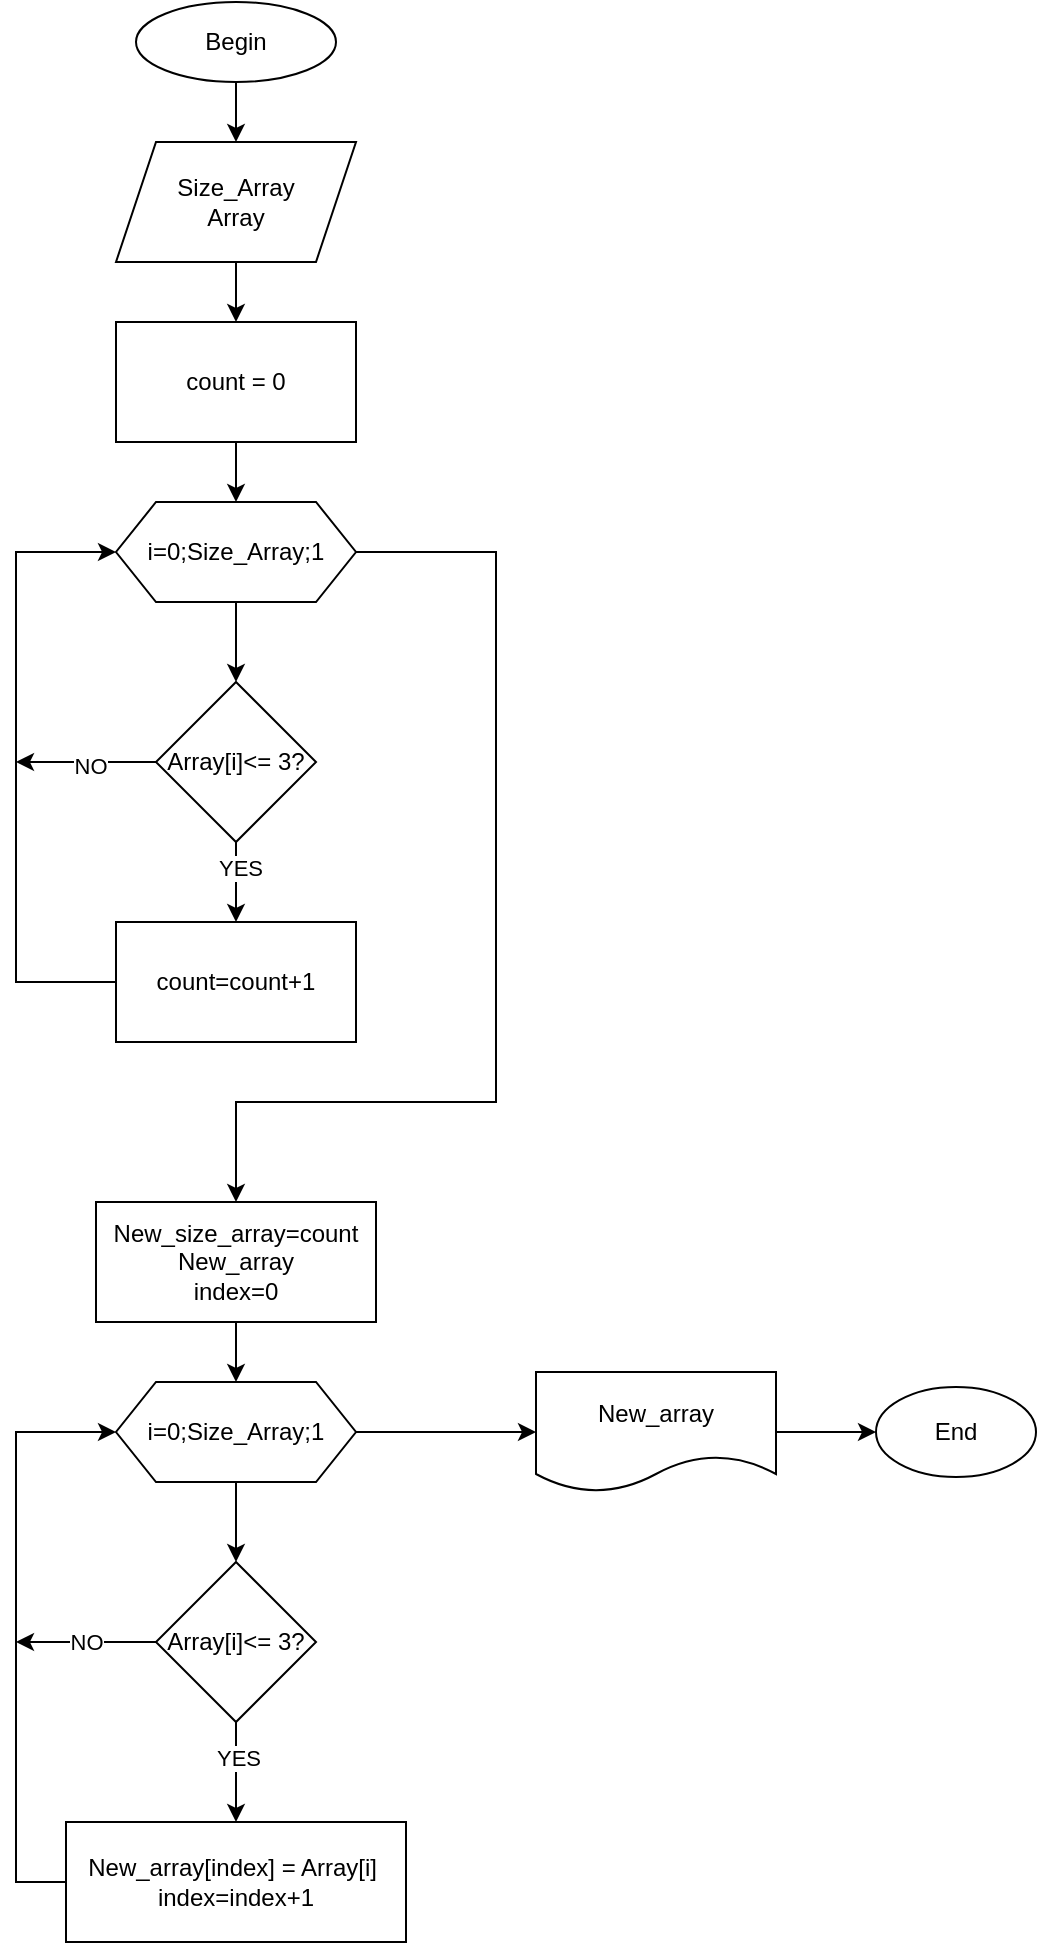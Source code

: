 <mxfile version="21.6.9" type="device">
  <diagram name="Страница — 1" id="1WF4-syRbzQyHkfDTN4-">
    <mxGraphModel dx="1050" dy="581" grid="1" gridSize="10" guides="1" tooltips="1" connect="1" arrows="1" fold="1" page="1" pageScale="1" pageWidth="827" pageHeight="1169" math="0" shadow="0">
      <root>
        <mxCell id="0" />
        <mxCell id="1" parent="0" />
        <mxCell id="Uvm_3Z7u6msLeB1A8Q9c-4" style="edgeStyle=orthogonalEdgeStyle;rounded=0;orthogonalLoop=1;jettySize=auto;html=1;entryX=0.5;entryY=0;entryDx=0;entryDy=0;" edge="1" parent="1" source="Uvm_3Z7u6msLeB1A8Q9c-1" target="Uvm_3Z7u6msLeB1A8Q9c-2">
          <mxGeometry relative="1" as="geometry" />
        </mxCell>
        <mxCell id="Uvm_3Z7u6msLeB1A8Q9c-1" value="Begin" style="ellipse;whiteSpace=wrap;html=1;" vertex="1" parent="1">
          <mxGeometry x="350" y="50" width="100" height="40" as="geometry" />
        </mxCell>
        <mxCell id="Uvm_3Z7u6msLeB1A8Q9c-7" value="" style="edgeStyle=orthogonalEdgeStyle;rounded=0;orthogonalLoop=1;jettySize=auto;html=1;" edge="1" parent="1" source="Uvm_3Z7u6msLeB1A8Q9c-2" target="Uvm_3Z7u6msLeB1A8Q9c-6">
          <mxGeometry relative="1" as="geometry" />
        </mxCell>
        <mxCell id="Uvm_3Z7u6msLeB1A8Q9c-2" value="Size_Array&lt;br&gt;Array" style="shape=parallelogram;perimeter=parallelogramPerimeter;whiteSpace=wrap;html=1;fixedSize=1;" vertex="1" parent="1">
          <mxGeometry x="340" y="120" width="120" height="60" as="geometry" />
        </mxCell>
        <mxCell id="Uvm_3Z7u6msLeB1A8Q9c-20" style="edgeStyle=orthogonalEdgeStyle;rounded=0;orthogonalLoop=1;jettySize=auto;html=1;entryX=0.5;entryY=0;entryDx=0;entryDy=0;" edge="1" parent="1" source="Uvm_3Z7u6msLeB1A8Q9c-6" target="Uvm_3Z7u6msLeB1A8Q9c-8">
          <mxGeometry relative="1" as="geometry" />
        </mxCell>
        <mxCell id="Uvm_3Z7u6msLeB1A8Q9c-6" value="count = 0" style="whiteSpace=wrap;html=1;" vertex="1" parent="1">
          <mxGeometry x="340" y="210" width="120" height="60" as="geometry" />
        </mxCell>
        <mxCell id="Uvm_3Z7u6msLeB1A8Q9c-10" value="" style="edgeStyle=orthogonalEdgeStyle;rounded=0;orthogonalLoop=1;jettySize=auto;html=1;" edge="1" parent="1" source="Uvm_3Z7u6msLeB1A8Q9c-8" target="Uvm_3Z7u6msLeB1A8Q9c-9">
          <mxGeometry relative="1" as="geometry" />
        </mxCell>
        <mxCell id="Uvm_3Z7u6msLeB1A8Q9c-23" style="edgeStyle=orthogonalEdgeStyle;rounded=0;orthogonalLoop=1;jettySize=auto;html=1;entryX=0.5;entryY=0;entryDx=0;entryDy=0;exitX=1;exitY=0.5;exitDx=0;exitDy=0;" edge="1" parent="1" source="Uvm_3Z7u6msLeB1A8Q9c-8" target="Uvm_3Z7u6msLeB1A8Q9c-21">
          <mxGeometry relative="1" as="geometry">
            <Array as="points">
              <mxPoint x="530" y="325" />
              <mxPoint x="530" y="600" />
              <mxPoint x="400" y="600" />
            </Array>
          </mxGeometry>
        </mxCell>
        <mxCell id="Uvm_3Z7u6msLeB1A8Q9c-8" value="i=0;Size_Array;1" style="shape=hexagon;perimeter=hexagonPerimeter2;whiteSpace=wrap;html=1;fixedSize=1;" vertex="1" parent="1">
          <mxGeometry x="340" y="300" width="120" height="50" as="geometry" />
        </mxCell>
        <mxCell id="Uvm_3Z7u6msLeB1A8Q9c-15" value="" style="edgeStyle=orthogonalEdgeStyle;rounded=0;orthogonalLoop=1;jettySize=auto;html=1;" edge="1" parent="1" source="Uvm_3Z7u6msLeB1A8Q9c-9" target="Uvm_3Z7u6msLeB1A8Q9c-14">
          <mxGeometry relative="1" as="geometry" />
        </mxCell>
        <mxCell id="Uvm_3Z7u6msLeB1A8Q9c-16" value="YES" style="edgeLabel;html=1;align=center;verticalAlign=middle;resizable=0;points=[];" vertex="1" connectable="0" parent="Uvm_3Z7u6msLeB1A8Q9c-15">
          <mxGeometry x="-0.34" y="2" relative="1" as="geometry">
            <mxPoint as="offset" />
          </mxGeometry>
        </mxCell>
        <mxCell id="Uvm_3Z7u6msLeB1A8Q9c-18" style="edgeStyle=orthogonalEdgeStyle;rounded=0;orthogonalLoop=1;jettySize=auto;html=1;" edge="1" parent="1" source="Uvm_3Z7u6msLeB1A8Q9c-9">
          <mxGeometry relative="1" as="geometry">
            <mxPoint x="290" y="430" as="targetPoint" />
          </mxGeometry>
        </mxCell>
        <mxCell id="Uvm_3Z7u6msLeB1A8Q9c-19" value="NO" style="edgeLabel;html=1;align=center;verticalAlign=middle;resizable=0;points=[];" vertex="1" connectable="0" parent="Uvm_3Z7u6msLeB1A8Q9c-18">
          <mxGeometry x="-0.007" y="1" relative="1" as="geometry">
            <mxPoint x="1" as="offset" />
          </mxGeometry>
        </mxCell>
        <mxCell id="Uvm_3Z7u6msLeB1A8Q9c-9" value="Array[i]&amp;lt;= 3?" style="rhombus;whiteSpace=wrap;html=1;" vertex="1" parent="1">
          <mxGeometry x="360" y="390" width="80" height="80" as="geometry" />
        </mxCell>
        <mxCell id="Uvm_3Z7u6msLeB1A8Q9c-17" style="edgeStyle=orthogonalEdgeStyle;rounded=0;orthogonalLoop=1;jettySize=auto;html=1;entryX=0;entryY=0.5;entryDx=0;entryDy=0;exitX=0;exitY=0.5;exitDx=0;exitDy=0;" edge="1" parent="1" source="Uvm_3Z7u6msLeB1A8Q9c-14" target="Uvm_3Z7u6msLeB1A8Q9c-8">
          <mxGeometry relative="1" as="geometry">
            <Array as="points">
              <mxPoint x="290" y="540" />
              <mxPoint x="290" y="325" />
            </Array>
          </mxGeometry>
        </mxCell>
        <mxCell id="Uvm_3Z7u6msLeB1A8Q9c-14" value="count=count+1" style="whiteSpace=wrap;html=1;" vertex="1" parent="1">
          <mxGeometry x="340" y="510" width="120" height="60" as="geometry" />
        </mxCell>
        <mxCell id="Uvm_3Z7u6msLeB1A8Q9c-25" style="edgeStyle=orthogonalEdgeStyle;rounded=0;orthogonalLoop=1;jettySize=auto;html=1;entryX=0.5;entryY=0;entryDx=0;entryDy=0;" edge="1" parent="1" source="Uvm_3Z7u6msLeB1A8Q9c-21" target="Uvm_3Z7u6msLeB1A8Q9c-24">
          <mxGeometry relative="1" as="geometry" />
        </mxCell>
        <mxCell id="Uvm_3Z7u6msLeB1A8Q9c-21" value="New_size_array=count&lt;br&gt;New_array&lt;br&gt;index=0" style="whiteSpace=wrap;html=1;" vertex="1" parent="1">
          <mxGeometry x="330" y="650" width="140" height="60" as="geometry" />
        </mxCell>
        <mxCell id="Uvm_3Z7u6msLeB1A8Q9c-27" value="" style="edgeStyle=orthogonalEdgeStyle;rounded=0;orthogonalLoop=1;jettySize=auto;html=1;" edge="1" parent="1" source="Uvm_3Z7u6msLeB1A8Q9c-24" target="Uvm_3Z7u6msLeB1A8Q9c-26">
          <mxGeometry relative="1" as="geometry" />
        </mxCell>
        <mxCell id="Uvm_3Z7u6msLeB1A8Q9c-29" style="edgeStyle=orthogonalEdgeStyle;rounded=0;orthogonalLoop=1;jettySize=auto;html=1;entryX=0;entryY=0.5;entryDx=0;entryDy=0;" edge="1" parent="1" source="Uvm_3Z7u6msLeB1A8Q9c-24" target="Uvm_3Z7u6msLeB1A8Q9c-28">
          <mxGeometry relative="1" as="geometry" />
        </mxCell>
        <mxCell id="Uvm_3Z7u6msLeB1A8Q9c-24" value="i=0;Size_Array;1" style="shape=hexagon;perimeter=hexagonPerimeter2;whiteSpace=wrap;html=1;fixedSize=1;" vertex="1" parent="1">
          <mxGeometry x="340" y="740" width="120" height="50" as="geometry" />
        </mxCell>
        <mxCell id="Uvm_3Z7u6msLeB1A8Q9c-33" value="" style="edgeStyle=orthogonalEdgeStyle;rounded=0;orthogonalLoop=1;jettySize=auto;html=1;" edge="1" parent="1" source="Uvm_3Z7u6msLeB1A8Q9c-26" target="Uvm_3Z7u6msLeB1A8Q9c-32">
          <mxGeometry relative="1" as="geometry" />
        </mxCell>
        <mxCell id="Uvm_3Z7u6msLeB1A8Q9c-35" value="YES" style="edgeLabel;html=1;align=center;verticalAlign=middle;resizable=0;points=[];" vertex="1" connectable="0" parent="Uvm_3Z7u6msLeB1A8Q9c-33">
          <mxGeometry x="-0.272" y="1" relative="1" as="geometry">
            <mxPoint as="offset" />
          </mxGeometry>
        </mxCell>
        <mxCell id="Uvm_3Z7u6msLeB1A8Q9c-37" value="NO" style="edgeStyle=orthogonalEdgeStyle;rounded=0;orthogonalLoop=1;jettySize=auto;html=1;" edge="1" parent="1" source="Uvm_3Z7u6msLeB1A8Q9c-26">
          <mxGeometry relative="1" as="geometry">
            <mxPoint x="290" y="870" as="targetPoint" />
          </mxGeometry>
        </mxCell>
        <mxCell id="Uvm_3Z7u6msLeB1A8Q9c-26" value="Array[i]&amp;lt;= 3?" style="rhombus;whiteSpace=wrap;html=1;" vertex="1" parent="1">
          <mxGeometry x="360" y="830" width="80" height="80" as="geometry" />
        </mxCell>
        <mxCell id="Uvm_3Z7u6msLeB1A8Q9c-31" value="" style="edgeStyle=orthogonalEdgeStyle;rounded=0;orthogonalLoop=1;jettySize=auto;html=1;" edge="1" parent="1" source="Uvm_3Z7u6msLeB1A8Q9c-28" target="Uvm_3Z7u6msLeB1A8Q9c-30">
          <mxGeometry relative="1" as="geometry" />
        </mxCell>
        <mxCell id="Uvm_3Z7u6msLeB1A8Q9c-28" value="New_array" style="shape=document;whiteSpace=wrap;html=1;boundedLbl=1;" vertex="1" parent="1">
          <mxGeometry x="550" y="735" width="120" height="60" as="geometry" />
        </mxCell>
        <mxCell id="Uvm_3Z7u6msLeB1A8Q9c-30" value="End" style="ellipse;whiteSpace=wrap;html=1;" vertex="1" parent="1">
          <mxGeometry x="720" y="742.5" width="80" height="45" as="geometry" />
        </mxCell>
        <mxCell id="Uvm_3Z7u6msLeB1A8Q9c-34" style="edgeStyle=orthogonalEdgeStyle;rounded=0;orthogonalLoop=1;jettySize=auto;html=1;entryX=0;entryY=0.5;entryDx=0;entryDy=0;exitX=0;exitY=0.5;exitDx=0;exitDy=0;" edge="1" parent="1" source="Uvm_3Z7u6msLeB1A8Q9c-32" target="Uvm_3Z7u6msLeB1A8Q9c-24">
          <mxGeometry relative="1" as="geometry">
            <Array as="points">
              <mxPoint x="290" y="990" />
              <mxPoint x="290" y="765" />
            </Array>
          </mxGeometry>
        </mxCell>
        <mxCell id="Uvm_3Z7u6msLeB1A8Q9c-32" value="New_array[index] = Array[i]&amp;nbsp;&lt;br&gt;index=index+1" style="whiteSpace=wrap;html=1;" vertex="1" parent="1">
          <mxGeometry x="315" y="960" width="170" height="60" as="geometry" />
        </mxCell>
      </root>
    </mxGraphModel>
  </diagram>
</mxfile>
